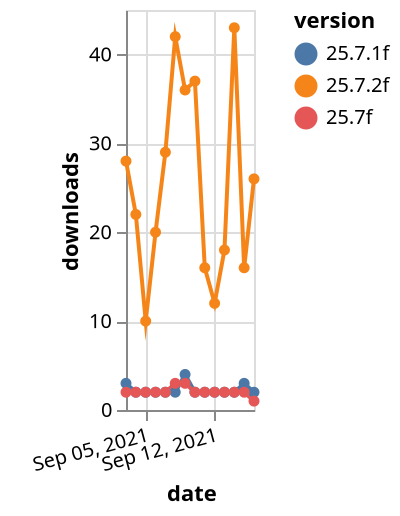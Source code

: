 {"$schema": "https://vega.github.io/schema/vega-lite/v5.json", "description": "A simple bar chart with embedded data.", "data": {"values": [{"date": "2021-09-03", "total": 5492, "delta": 3, "version": "25.7.1f"}, {"date": "2021-09-04", "total": 5494, "delta": 2, "version": "25.7.1f"}, {"date": "2021-09-05", "total": 5496, "delta": 2, "version": "25.7.1f"}, {"date": "2021-09-06", "total": 5498, "delta": 2, "version": "25.7.1f"}, {"date": "2021-09-07", "total": 5500, "delta": 2, "version": "25.7.1f"}, {"date": "2021-09-08", "total": 5502, "delta": 2, "version": "25.7.1f"}, {"date": "2021-09-09", "total": 5506, "delta": 4, "version": "25.7.1f"}, {"date": "2021-09-10", "total": 5508, "delta": 2, "version": "25.7.1f"}, {"date": "2021-09-11", "total": 5510, "delta": 2, "version": "25.7.1f"}, {"date": "2021-09-12", "total": 5512, "delta": 2, "version": "25.7.1f"}, {"date": "2021-09-13", "total": 5514, "delta": 2, "version": "25.7.1f"}, {"date": "2021-09-14", "total": 5516, "delta": 2, "version": "25.7.1f"}, {"date": "2021-09-15", "total": 5519, "delta": 3, "version": "25.7.1f"}, {"date": "2021-09-16", "total": 5521, "delta": 2, "version": "25.7.1f"}, {"date": "2021-09-03", "total": 1247, "delta": 2, "version": "25.7f"}, {"date": "2021-09-04", "total": 1249, "delta": 2, "version": "25.7f"}, {"date": "2021-09-05", "total": 1251, "delta": 2, "version": "25.7f"}, {"date": "2021-09-06", "total": 1253, "delta": 2, "version": "25.7f"}, {"date": "2021-09-07", "total": 1255, "delta": 2, "version": "25.7f"}, {"date": "2021-09-08", "total": 1258, "delta": 3, "version": "25.7f"}, {"date": "2021-09-09", "total": 1261, "delta": 3, "version": "25.7f"}, {"date": "2021-09-10", "total": 1263, "delta": 2, "version": "25.7f"}, {"date": "2021-09-11", "total": 1265, "delta": 2, "version": "25.7f"}, {"date": "2021-09-12", "total": 1267, "delta": 2, "version": "25.7f"}, {"date": "2021-09-13", "total": 1269, "delta": 2, "version": "25.7f"}, {"date": "2021-09-14", "total": 1271, "delta": 2, "version": "25.7f"}, {"date": "2021-09-15", "total": 1273, "delta": 2, "version": "25.7f"}, {"date": "2021-09-16", "total": 1274, "delta": 1, "version": "25.7f"}, {"date": "2021-09-03", "total": 9840, "delta": 28, "version": "25.7.2f"}, {"date": "2021-09-04", "total": 9862, "delta": 22, "version": "25.7.2f"}, {"date": "2021-09-05", "total": 9872, "delta": 10, "version": "25.7.2f"}, {"date": "2021-09-06", "total": 9892, "delta": 20, "version": "25.7.2f"}, {"date": "2021-09-07", "total": 9921, "delta": 29, "version": "25.7.2f"}, {"date": "2021-09-08", "total": 9963, "delta": 42, "version": "25.7.2f"}, {"date": "2021-09-09", "total": 9999, "delta": 36, "version": "25.7.2f"}, {"date": "2021-09-10", "total": 10036, "delta": 37, "version": "25.7.2f"}, {"date": "2021-09-11", "total": 10052, "delta": 16, "version": "25.7.2f"}, {"date": "2021-09-12", "total": 10064, "delta": 12, "version": "25.7.2f"}, {"date": "2021-09-13", "total": 10082, "delta": 18, "version": "25.7.2f"}, {"date": "2021-09-14", "total": 10125, "delta": 43, "version": "25.7.2f"}, {"date": "2021-09-15", "total": 10141, "delta": 16, "version": "25.7.2f"}, {"date": "2021-09-16", "total": 10167, "delta": 26, "version": "25.7.2f"}]}, "width": "container", "mark": {"type": "line", "point": {"filled": true}}, "encoding": {"x": {"field": "date", "type": "temporal", "timeUnit": "yearmonthdate", "title": "date", "axis": {"labelAngle": -15}}, "y": {"field": "delta", "type": "quantitative", "title": "downloads"}, "color": {"field": "version", "type": "nominal"}, "tooltip": {"field": "delta"}}}